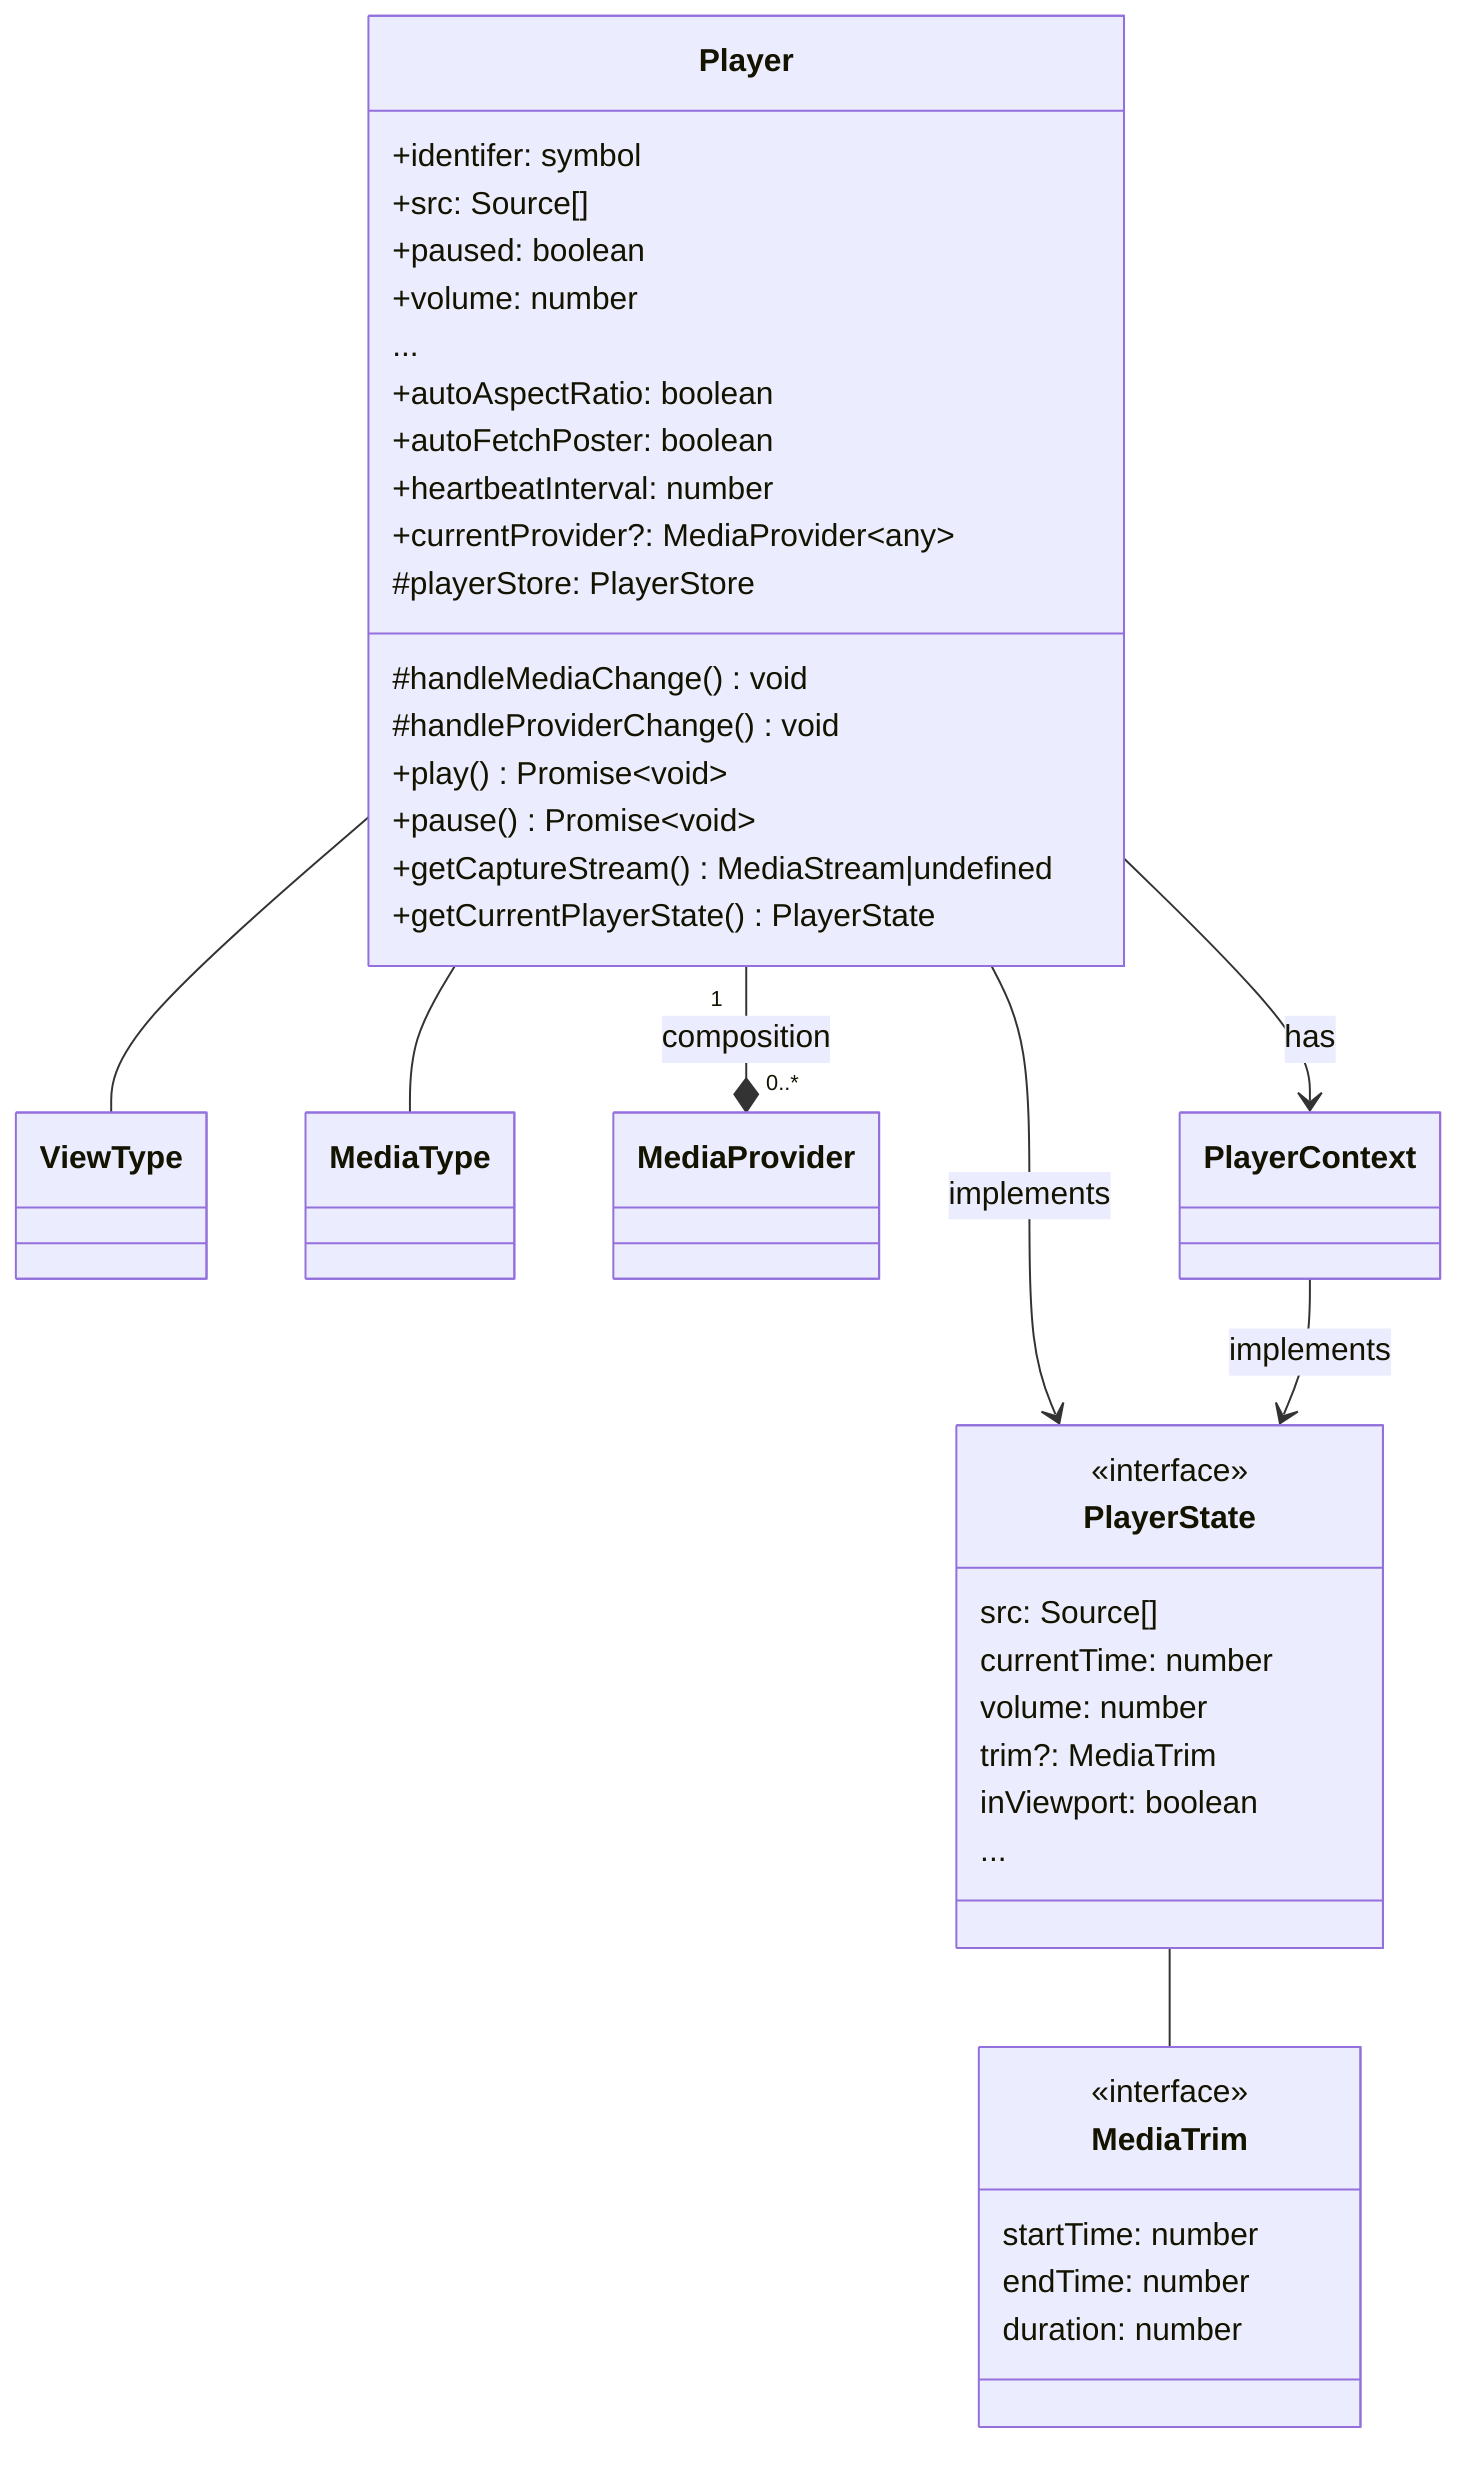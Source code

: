 classDiagram

class Player {
    +identifer: symbol
    +src: Source[]
    +paused: boolean
    +volume: number
    ...
    +autoAspectRatio: boolean
    +autoFetchPoster: boolean
    +heartbeatInterval: number
    +currentProvider?: MediaProvider~any~
    #playerStore: PlayerStore

    #handleMediaChange() void
    #handleProviderChange() void
    +play() Promise~void~ 
    +pause() Promise~void~ 
    +getCaptureStream() MediaStream|undefined
    +getCurrentPlayerState() PlayerState
}

Player -- ViewType
Player -- MediaType
Player "1" --* "0..*" MediaProvider: composition

class PlayerContext
Player --> PlayerContext: has

class PlayerState {
    <<interface>>
    src: Source[]
    currentTime: number
    volume: number
    trim?: MediaTrim
    inViewport: boolean
    ...
}

Player --> PlayerState: implements
PlayerContext --> PlayerState: implements

class MediaTrim {
    <<interface>>
    startTime: number
    endTime: number
    duration: number
}

PlayerState -- MediaTrim